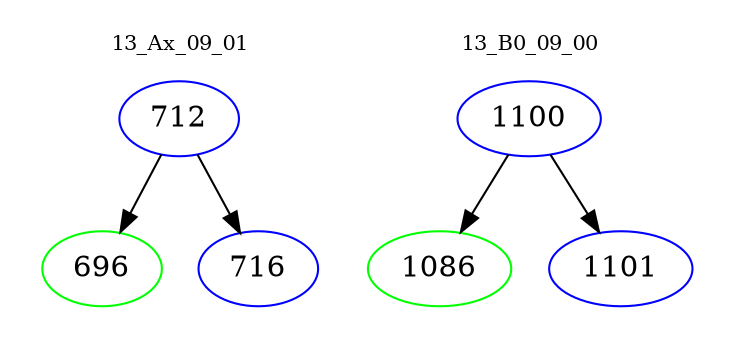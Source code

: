 digraph{
subgraph cluster_0 {
color = white
label = "13_Ax_09_01";
fontsize=10;
T0_712 [label="712", color="blue"]
T0_712 -> T0_696 [color="black"]
T0_696 [label="696", color="green"]
T0_712 -> T0_716 [color="black"]
T0_716 [label="716", color="blue"]
}
subgraph cluster_1 {
color = white
label = "13_B0_09_00";
fontsize=10;
T1_1100 [label="1100", color="blue"]
T1_1100 -> T1_1086 [color="black"]
T1_1086 [label="1086", color="green"]
T1_1100 -> T1_1101 [color="black"]
T1_1101 [label="1101", color="blue"]
}
}
